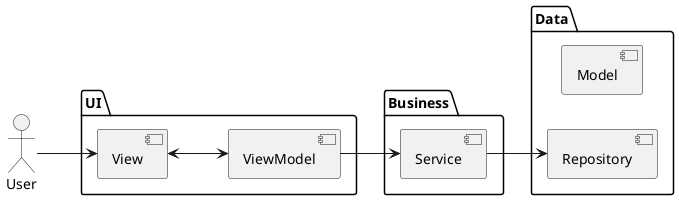 @startuml
left to right direction

actor User

package UI {
    component View

    component ViewModel
}

package Business {
    component Service
}

package Data {

    component Model

    component Repository
}

User --> View
View <--> ViewModel

ViewModel --> Service

Service --> Repository

@enduml